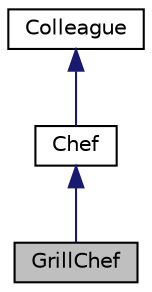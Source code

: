 digraph "GrillChef"
{
 // LATEX_PDF_SIZE
  edge [fontname="Helvetica",fontsize="10",labelfontname="Helvetica",labelfontsize="10"];
  node [fontname="Helvetica",fontsize="10",shape=record];
  Node1 [label="GrillChef",height=0.2,width=0.4,color="black", fillcolor="grey75", style="filled", fontcolor="black",tooltip="The GrillChef class is a concrete class that inherits from the Chef abstract class."];
  Node2 -> Node1 [dir="back",color="midnightblue",fontsize="10",style="solid"];
  Node2 [label="Chef",height=0.2,width=0.4,color="black", fillcolor="white", style="filled",URL="$classChef.html",tooltip="The Chef class is an abstract base class that defines the interface for creating meals and receiving ..."];
  Node3 -> Node2 [dir="back",color="midnightblue",fontsize="10",style="solid"];
  Node3 [label="Colleague",height=0.2,width=0.4,color="black", fillcolor="white", style="filled",URL="$classColleague.html",tooltip="The Colleague class is an abstract base class that defines the interface for objects that communicate..."];
}
